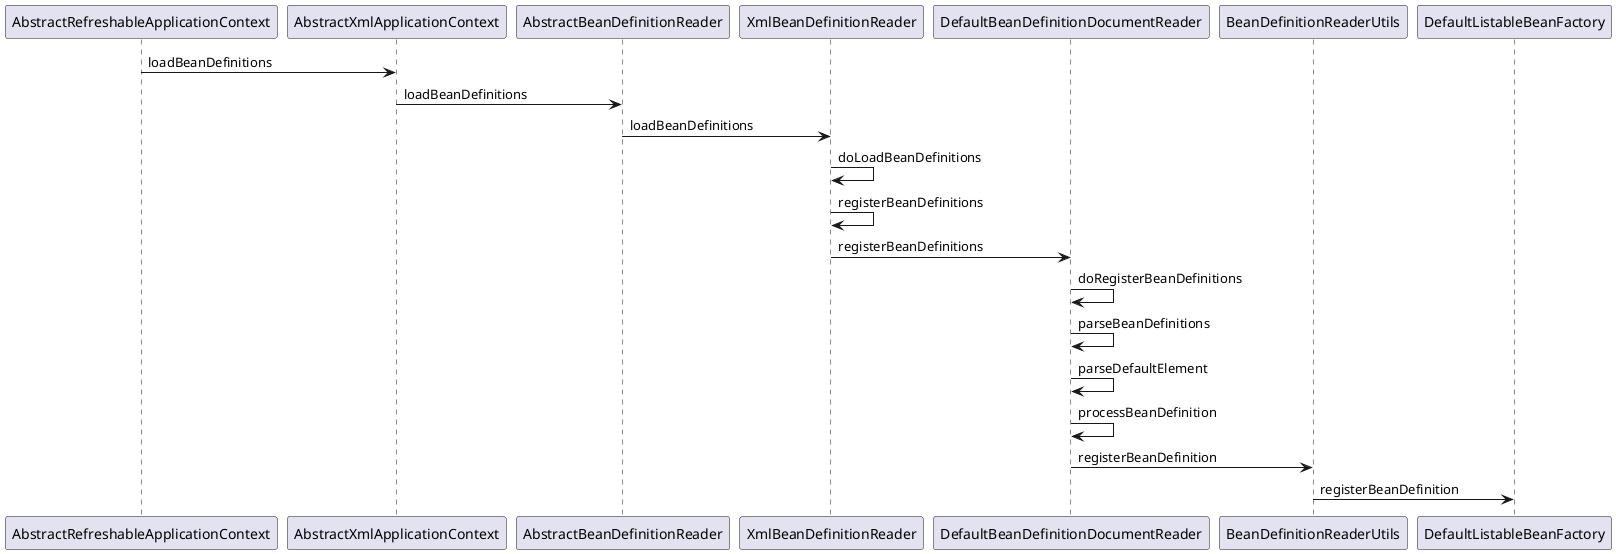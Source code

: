 @startuml
AbstractRefreshableApplicationContext -> AbstractXmlApplicationContext: loadBeanDefinitions
AbstractXmlApplicationContext->AbstractBeanDefinitionReader: loadBeanDefinitions
 AbstractBeanDefinitionReader->XmlBeanDefinitionReader :loadBeanDefinitions
 XmlBeanDefinitionReader->XmlBeanDefinitionReader :doLoadBeanDefinitions
XmlBeanDefinitionReader->XmlBeanDefinitionReader:registerBeanDefinitions
XmlBeanDefinitionReader->DefaultBeanDefinitionDocumentReader: registerBeanDefinitions
DefaultBeanDefinitionDocumentReader->DefaultBeanDefinitionDocumentReader :doRegisterBeanDefinitions
DefaultBeanDefinitionDocumentReader->DefaultBeanDefinitionDocumentReader:parseBeanDefinitions
DefaultBeanDefinitionDocumentReader->DefaultBeanDefinitionDocumentReader:parseDefaultElement
DefaultBeanDefinitionDocumentReader->DefaultBeanDefinitionDocumentReader :processBeanDefinition
DefaultBeanDefinitionDocumentReader->BeanDefinitionReaderUtils:registerBeanDefinition
BeanDefinitionReaderUtils->DefaultListableBeanFactory:registerBeanDefinition
@enduml